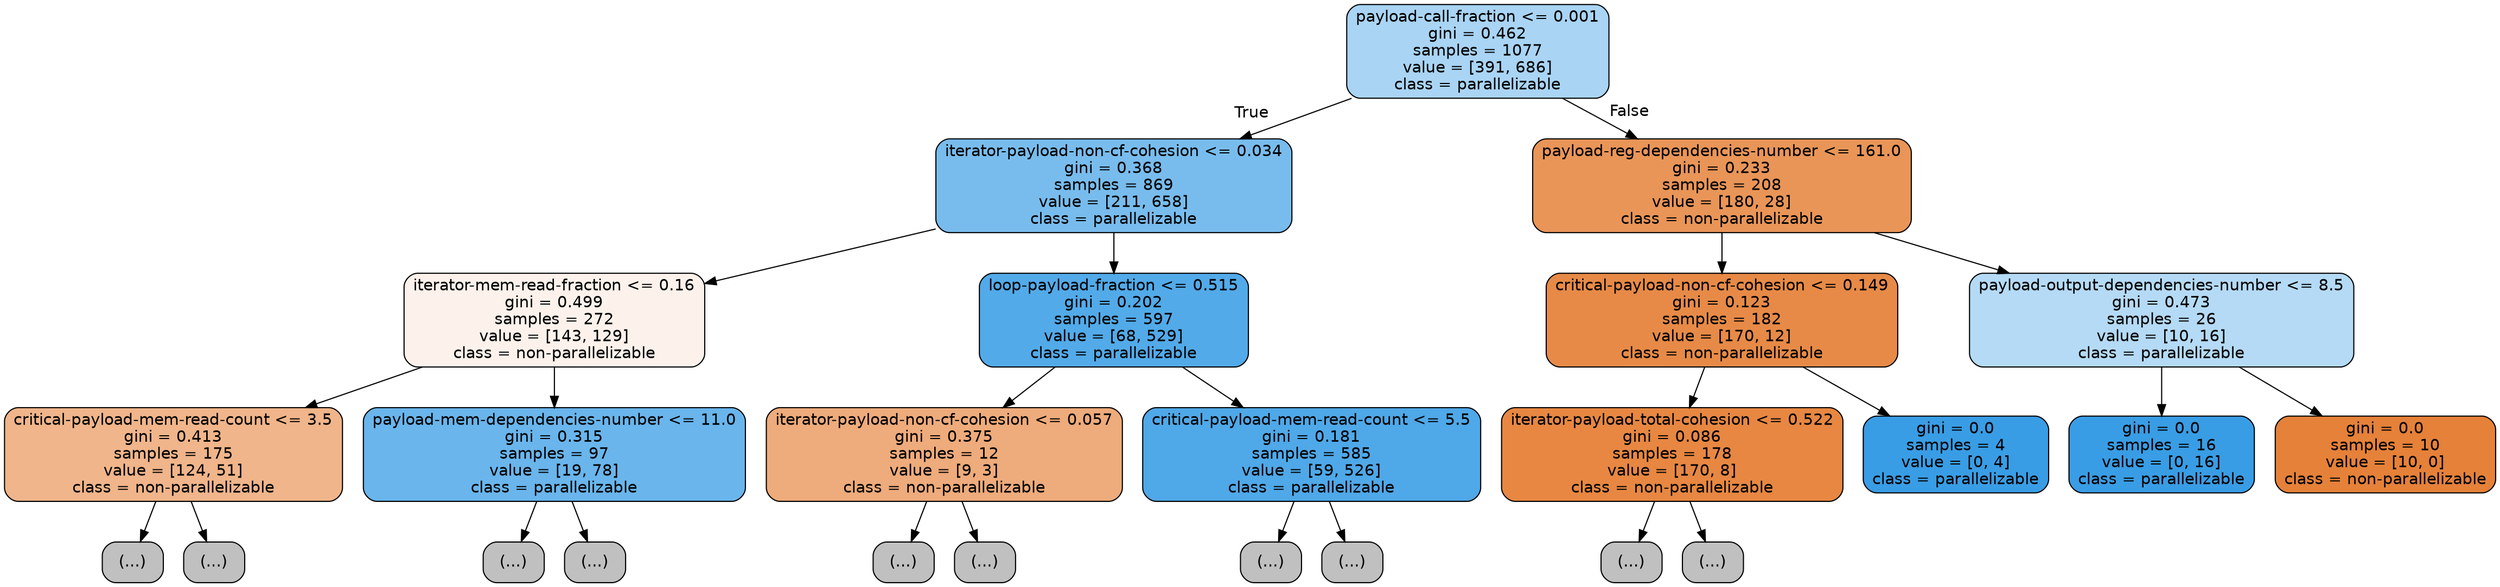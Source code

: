 digraph Tree {
node [shape=box, style="filled, rounded", color="black", fontname=helvetica] ;
edge [fontname=helvetica] ;
0 [label="payload-call-fraction <= 0.001\ngini = 0.462\nsamples = 1077\nvalue = [391, 686]\nclass = parallelizable", fillcolor="#399de56e"] ;
1 [label="iterator-payload-non-cf-cohesion <= 0.034\ngini = 0.368\nsamples = 869\nvalue = [211, 658]\nclass = parallelizable", fillcolor="#399de5ad"] ;
0 -> 1 [labeldistance=2.5, labelangle=45, headlabel="True"] ;
2 [label="iterator-mem-read-fraction <= 0.16\ngini = 0.499\nsamples = 272\nvalue = [143, 129]\nclass = non-parallelizable", fillcolor="#e5813919"] ;
1 -> 2 ;
3 [label="critical-payload-mem-read-count <= 3.5\ngini = 0.413\nsamples = 175\nvalue = [124, 51]\nclass = non-parallelizable", fillcolor="#e5813996"] ;
2 -> 3 ;
4 [label="(...)", fillcolor="#C0C0C0"] ;
3 -> 4 ;
49 [label="(...)", fillcolor="#C0C0C0"] ;
3 -> 49 ;
50 [label="payload-mem-dependencies-number <= 11.0\ngini = 0.315\nsamples = 97\nvalue = [19, 78]\nclass = parallelizable", fillcolor="#399de5c1"] ;
2 -> 50 ;
51 [label="(...)", fillcolor="#C0C0C0"] ;
50 -> 51 ;
70 [label="(...)", fillcolor="#C0C0C0"] ;
50 -> 70 ;
71 [label="loop-payload-fraction <= 0.515\ngini = 0.202\nsamples = 597\nvalue = [68, 529]\nclass = parallelizable", fillcolor="#399de5de"] ;
1 -> 71 ;
72 [label="iterator-payload-non-cf-cohesion <= 0.057\ngini = 0.375\nsamples = 12\nvalue = [9, 3]\nclass = non-parallelizable", fillcolor="#e58139aa"] ;
71 -> 72 ;
73 [label="(...)", fillcolor="#C0C0C0"] ;
72 -> 73 ;
76 [label="(...)", fillcolor="#C0C0C0"] ;
72 -> 76 ;
77 [label="critical-payload-mem-read-count <= 5.5\ngini = 0.181\nsamples = 585\nvalue = [59, 526]\nclass = parallelizable", fillcolor="#399de5e2"] ;
71 -> 77 ;
78 [label="(...)", fillcolor="#C0C0C0"] ;
77 -> 78 ;
159 [label="(...)", fillcolor="#C0C0C0"] ;
77 -> 159 ;
170 [label="payload-reg-dependencies-number <= 161.0\ngini = 0.233\nsamples = 208\nvalue = [180, 28]\nclass = non-parallelizable", fillcolor="#e58139d7"] ;
0 -> 170 [labeldistance=2.5, labelangle=-45, headlabel="False"] ;
171 [label="critical-payload-non-cf-cohesion <= 0.149\ngini = 0.123\nsamples = 182\nvalue = [170, 12]\nclass = non-parallelizable", fillcolor="#e58139ed"] ;
170 -> 171 ;
172 [label="iterator-payload-total-cohesion <= 0.522\ngini = 0.086\nsamples = 178\nvalue = [170, 8]\nclass = non-parallelizable", fillcolor="#e58139f3"] ;
171 -> 172 ;
173 [label="(...)", fillcolor="#C0C0C0"] ;
172 -> 173 ;
188 [label="(...)", fillcolor="#C0C0C0"] ;
172 -> 188 ;
191 [label="gini = 0.0\nsamples = 4\nvalue = [0, 4]\nclass = parallelizable", fillcolor="#399de5ff"] ;
171 -> 191 ;
192 [label="payload-output-dependencies-number <= 8.5\ngini = 0.473\nsamples = 26\nvalue = [10, 16]\nclass = parallelizable", fillcolor="#399de560"] ;
170 -> 192 ;
193 [label="gini = 0.0\nsamples = 16\nvalue = [0, 16]\nclass = parallelizable", fillcolor="#399de5ff"] ;
192 -> 193 ;
194 [label="gini = 0.0\nsamples = 10\nvalue = [10, 0]\nclass = non-parallelizable", fillcolor="#e58139ff"] ;
192 -> 194 ;
}